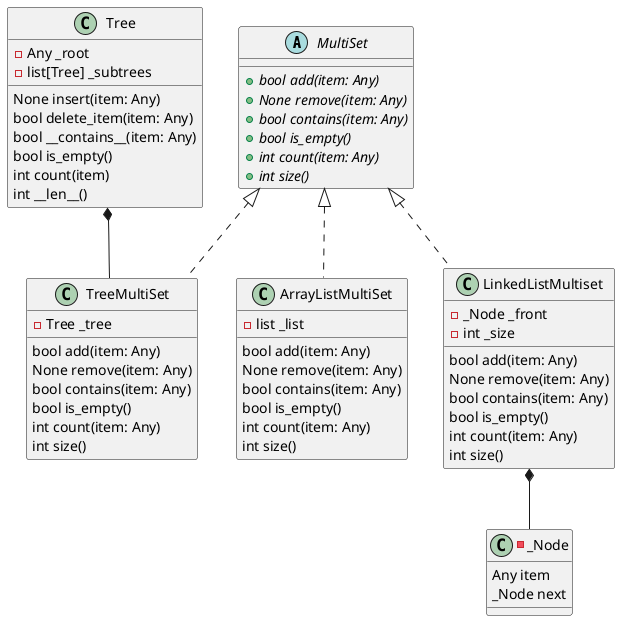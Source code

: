 @startuml

'check the italics is sufficient'
abstract MultiSet{
    +{abstract} bool add(item: Any)
    +{abstract} None remove(item: Any)
    +{abstract} bool contains(item: Any)
    +{abstract} bool is_empty()
    +{abstract} int count(item: Any)
    +{abstract} int size()

}

class Tree{
    -Any _root
    -list[Tree] _subtrees

    None insert(item: Any)
    bool delete_item(item: Any)
    bool __contains__(item: Any)
    bool is_empty()
    int count(item)
    int __len__()

}

class TreeMultiSet{
    -Tree _tree
    bool add(item: Any)
    None remove(item: Any)
    bool contains(item: Any)
    bool is_empty()
    int count(item: Any)
    int size()
}

class ArrayListMultiSet{
    -list _list

    bool add(item: Any)
    None remove(item: Any)
    bool contains(item: Any)
    bool is_empty()
    int count(item: Any)
    int size()
}

class LinkedListMultiset {
    -_Node _front
    -int _size

    bool add(item: Any)
    None remove(item: Any)
    bool contains(item: Any)
    bool is_empty()
    int count(item: Any)
    int size()
}

-class _Node{
    Any item
    _Node next
}

MultiSet <|.. TreeMultiSet
MultiSet <|.. ArrayListMultiSet
MultiSet <|.. LinkedListMultiset
LinkedListMultiset *-- _Node
Tree *-- TreeMultiSet

@enduml